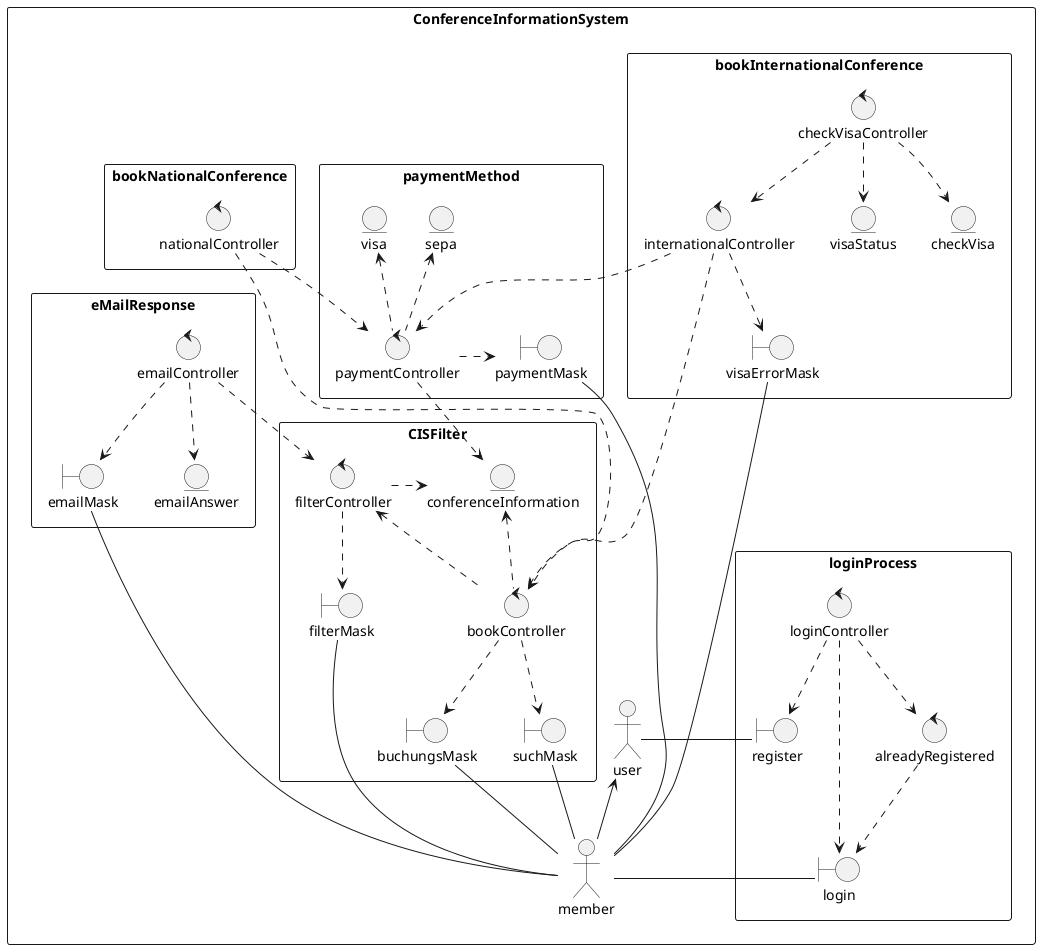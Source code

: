 @startuml

rectangle ConferenceInformationSystem {
  actor user
  actor member
  member -up-> user

  rectangle loginProcess {
    boundary login
    boundary register
    control loginController
    control alreadyRegistered

    user -right- register
    member -right- login

    loginController ..> register
    loginController ..> alreadyRegistered
    loginController ..> login
    alreadyRegistered ..> login
  }

  rectangle CISFilter {
    boundary suchMask
    boundary buchungsMask
    boundary filterMask
    control bookController
    control filterController
    entity conferenceInformation

    member -up- suchMask
    member -up- buchungsMask
    member -up- filterMask



    bookController ..> buchungsMask
    bookController .left.> conferenceInformation
    bookController ..> suchMask
    filterController ..> filterMask
    filterController .right.> conferenceInformation
    filterController <.. bookController


  }

  rectangle paymentMethod {
      boundary paymentMask
      control paymentController
      entity sepa
      entity visa

      member -left- paymentMask

      paymentController .right.> paymentMask
      paymentController .up.> visa
      paymentController .up.> sepa
      paymentController ..> conferenceInformation
    }

  rectangle bookNationalConference {
    control nationalController

    nationalController ..> bookController

    nationalController ..> paymentController


  }

  rectangle bookInternationalConference {
    boundary visaErrorMask
    control internationalController
    control checkVisaController
    entity visaStatus
    entity checkVisa

    internationalController ..> bookController
    internationalController ..> paymentController
    internationalController ..> visaErrorMask

    visaErrorMask - member

    checkVisaController ..> internationalController
    checkVisaController ..> visaStatus
    checkVisaController ..> checkVisa

  }


  rectangle eMailResponse {
    boundary emailMask
    control emailController
    entity emailAnswer

    emailController ..> emailAnswer
    emailController ..> filterController
    emailController ..> emailMask
    emailMask - member



  }

}
@enduml